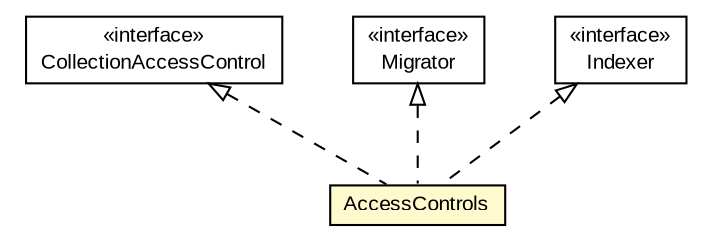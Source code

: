 #!/usr/local/bin/dot
#
# Class diagram 
# Generated by UMLGraph version R5_6-24-gf6e263 (http://www.umlgraph.org/)
#

digraph G {
	edge [fontname="arial",fontsize=10,labelfontname="arial",labelfontsize=10];
	node [fontname="arial",fontsize=10,shape=plaintext];
	nodesep=0.25;
	ranksep=0.5;
	// net.trajano.doxdb.sampleejb.AccessControls
	c14 [label=<<table title="net.trajano.doxdb.sampleejb.AccessControls" border="0" cellborder="1" cellspacing="0" cellpadding="2" port="p" bgcolor="lemonChiffon" href="./AccessControls.html">
		<tr><td><table border="0" cellspacing="0" cellpadding="1">
<tr><td align="center" balign="center"> AccessControls </td></tr>
		</table></td></tr>
		</table>>, URL="./AccessControls.html", fontname="arial", fontcolor="black", fontsize=10.0];
	//net.trajano.doxdb.sampleejb.AccessControls implements net.trajano.doxdb.ext.CollectionAccessControl
	c23:p -> c14:p [dir=back,arrowtail=empty,style=dashed];
	//net.trajano.doxdb.sampleejb.AccessControls implements net.trajano.doxdb.ext.Migrator
	c24:p -> c14:p [dir=back,arrowtail=empty,style=dashed];
	//net.trajano.doxdb.sampleejb.AccessControls implements net.trajano.doxdb.ext.Indexer
	c25:p -> c14:p [dir=back,arrowtail=empty,style=dashed];
	// net.trajano.doxdb.ext.CollectionAccessControl
	c23 [label=<<table title="net.trajano.doxdb.ext.CollectionAccessControl" border="0" cellborder="1" cellspacing="0" cellpadding="2" port="p" href="http://java.sun.com/j2se/1.4.2/docs/api/net/trajano/doxdb/ext/CollectionAccessControl.html">
		<tr><td><table border="0" cellspacing="0" cellpadding="1">
<tr><td align="center" balign="center"> &#171;interface&#187; </td></tr>
<tr><td align="center" balign="center"> CollectionAccessControl </td></tr>
		</table></td></tr>
		</table>>, URL="http://java.sun.com/j2se/1.4.2/docs/api/net/trajano/doxdb/ext/CollectionAccessControl.html", fontname="arial", fontcolor="black", fontsize=10.0];
	// net.trajano.doxdb.ext.Migrator
	c24 [label=<<table title="net.trajano.doxdb.ext.Migrator" border="0" cellborder="1" cellspacing="0" cellpadding="2" port="p" href="http://java.sun.com/j2se/1.4.2/docs/api/net/trajano/doxdb/ext/Migrator.html">
		<tr><td><table border="0" cellspacing="0" cellpadding="1">
<tr><td align="center" balign="center"> &#171;interface&#187; </td></tr>
<tr><td align="center" balign="center"> Migrator </td></tr>
		</table></td></tr>
		</table>>, URL="http://java.sun.com/j2se/1.4.2/docs/api/net/trajano/doxdb/ext/Migrator.html", fontname="arial", fontcolor="black", fontsize=10.0];
	// net.trajano.doxdb.ext.Indexer
	c25 [label=<<table title="net.trajano.doxdb.ext.Indexer" border="0" cellborder="1" cellspacing="0" cellpadding="2" port="p" href="http://java.sun.com/j2se/1.4.2/docs/api/net/trajano/doxdb/ext/Indexer.html">
		<tr><td><table border="0" cellspacing="0" cellpadding="1">
<tr><td align="center" balign="center"> &#171;interface&#187; </td></tr>
<tr><td align="center" balign="center"> Indexer </td></tr>
		</table></td></tr>
		</table>>, URL="http://java.sun.com/j2se/1.4.2/docs/api/net/trajano/doxdb/ext/Indexer.html", fontname="arial", fontcolor="black", fontsize=10.0];
}

